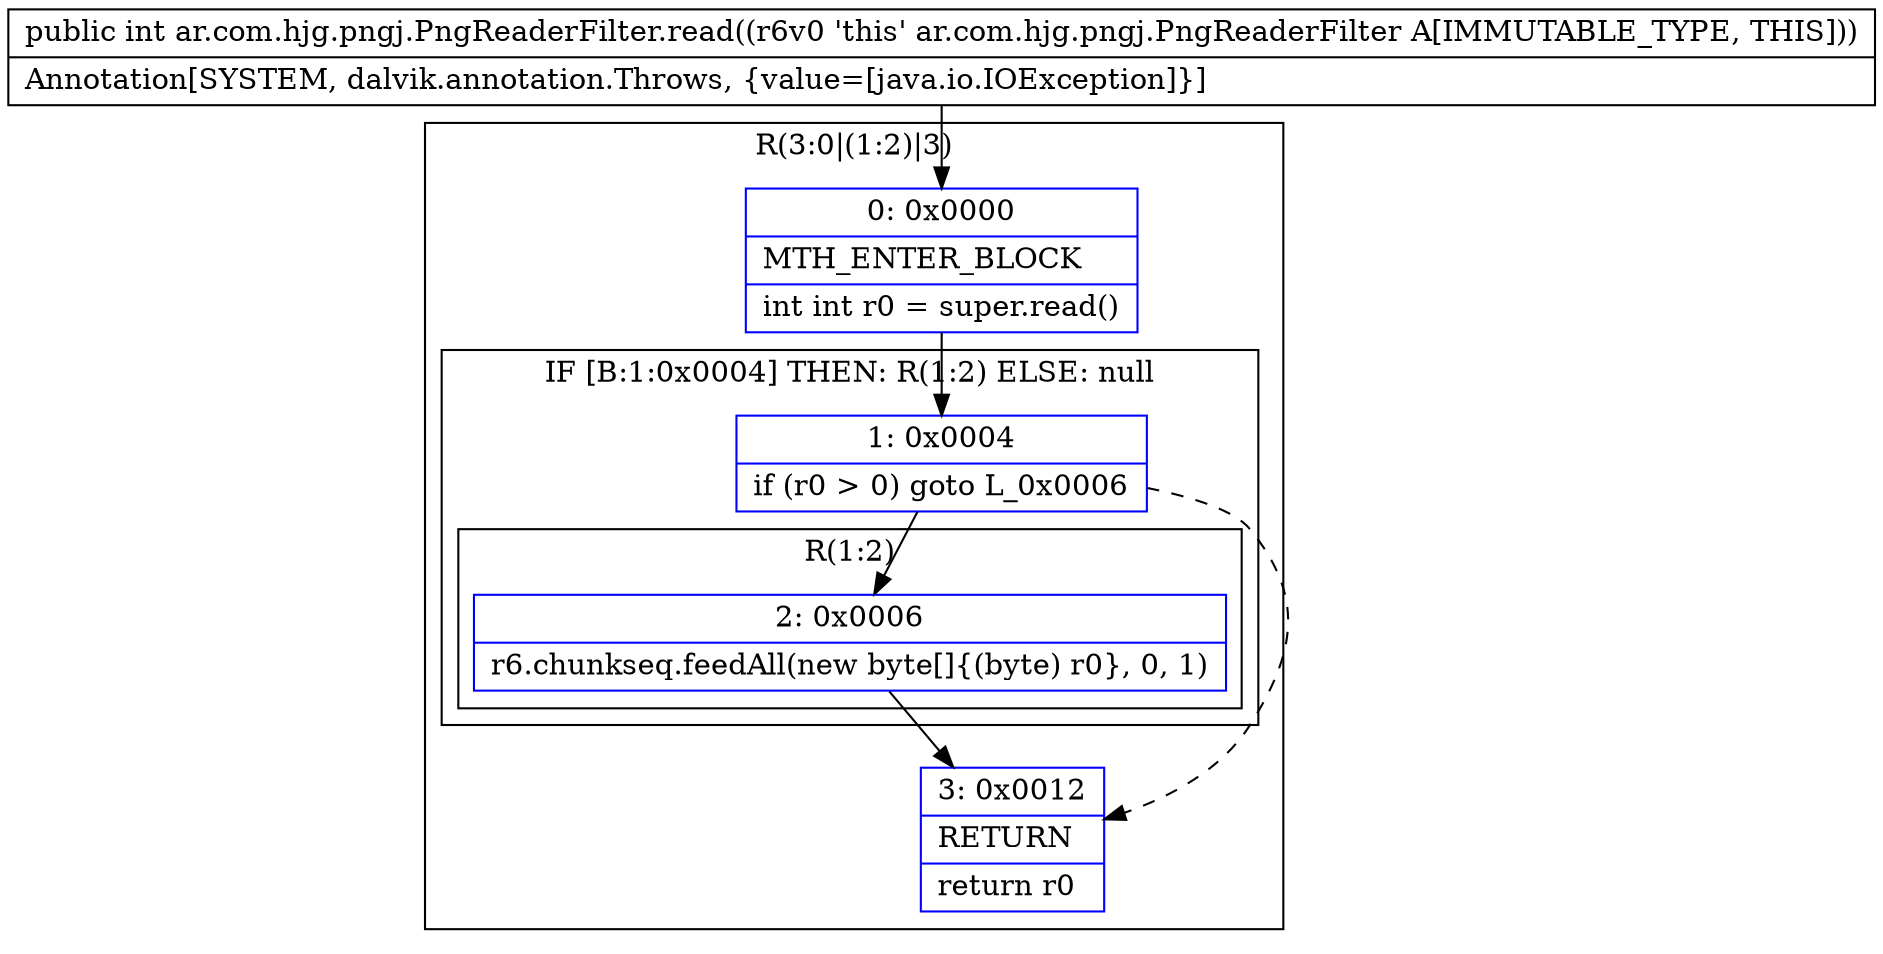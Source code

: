 digraph "CFG forar.com.hjg.pngj.PngReaderFilter.read()I" {
subgraph cluster_Region_1881327826 {
label = "R(3:0|(1:2)|3)";
node [shape=record,color=blue];
Node_0 [shape=record,label="{0\:\ 0x0000|MTH_ENTER_BLOCK\l|int int r0 = super.read()\l}"];
subgraph cluster_IfRegion_303328672 {
label = "IF [B:1:0x0004] THEN: R(1:2) ELSE: null";
node [shape=record,color=blue];
Node_1 [shape=record,label="{1\:\ 0x0004|if (r0 \> 0) goto L_0x0006\l}"];
subgraph cluster_Region_272984237 {
label = "R(1:2)";
node [shape=record,color=blue];
Node_2 [shape=record,label="{2\:\ 0x0006|r6.chunkseq.feedAll(new byte[]\{(byte) r0\}, 0, 1)\l}"];
}
}
Node_3 [shape=record,label="{3\:\ 0x0012|RETURN\l|return r0\l}"];
}
MethodNode[shape=record,label="{public int ar.com.hjg.pngj.PngReaderFilter.read((r6v0 'this' ar.com.hjg.pngj.PngReaderFilter A[IMMUTABLE_TYPE, THIS]))  | Annotation[SYSTEM, dalvik.annotation.Throws, \{value=[java.io.IOException]\}]\l}"];
MethodNode -> Node_0;
Node_0 -> Node_1;
Node_1 -> Node_2;
Node_1 -> Node_3[style=dashed];
Node_2 -> Node_3;
}

